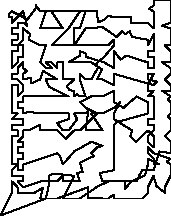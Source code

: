 unitsize(0.001cm);
// 64534.8
draw((200,400)--(0,0));
draw((0,0)--(800,300));
draw((800,300)--(850,520));
draw((850,520)--(850,700));
draw((850,700)--(939,740));
draw((939,740)--(1300,700));
draw((1300,700)--(1100,300));
draw((1100,300)--(1200,300));
draw((1200,300)--(1300,300));
draw((1300,300)--(1400,300));
draw((1400,300)--(1710,510));
draw((1710,510)--(1900,600));
draw((1900,600)--(2000,600));
draw((2000,600)--(2400,600));
draw((2400,600)--(2450,710));
draw((2450,710)--(2500,800));
draw((2500,800)--(2600,800));
draw((2600,800)--(2700,800));
draw((2700,800)--(2800,1130));
draw((2800,1130)--(3000,1100));
draw((3000,1100)--(3000,1200));
draw((3000,1200)--(3000,1300));
draw((3000,1300)--(2900,1400));
draw((2900,1400)--(3000,1500));
draw((3000,1500)--(3000,1600));
draw((3000,1600)--(3000,1700));
draw((3000,1700)--(2950,1750));
draw((2950,1750)--(3000,1800));
draw((3000,1800)--(3000,1900));
draw((3000,1900)--(3000,2000));
draw((3000,2000)--(2950,2050));
draw((2950,2050)--(3000,2100));
draw((3000,2100)--(2850,2200));
draw((2850,2200)--(3000,2200));
draw((3000,2200)--(3000,2300));
draw((3000,2300)--(2900,2400));
draw((2900,2400)--(3000,2500));
draw((3000,2500)--(3000,2600));
draw((3000,2600)--(2850,2700));
draw((2850,2700)--(3000,2700));
draw((3000,2700)--(3000,2800));
draw((3000,2800)--(3000,2900));
draw((3000,2900)--(2900,3000));
draw((2900,3000)--(3000,3000));
draw((3000,3000)--(3000,3100));
draw((3000,3100)--(3000,3200));
draw((3000,3200)--(3000,3300));
draw((3000,3300)--(2850,3350));
draw((2850,3350)--(3000,3400));
draw((3000,3400)--(3000,3500));
draw((3000,3500)--(3000,3600));
draw((3000,3600)--(3000,3700));
draw((3000,3700)--(3000,3800));
draw((3000,3800)--(2700,3800));
draw((2700,3800)--(2700,3700));
draw((2700,3700)--(2620,3650));
draw((2620,3650)--(2700,3600));
draw((2700,3600)--(2700,3500));
draw((2700,3500)--(2700,3400));
draw((2700,3400)--(2700,3300));
draw((2700,3300)--(2600,3400));
draw((2600,3400)--(2300,3400));
draw((2300,3400)--(2300,3500));
draw((2300,3500)--(2000,3500));
draw((2000,3500)--(1900,3520));
draw((1900,3520)--(1829,3450));
draw((1829,3450)--(1720,3409));
draw((1720,3409)--(1700,3600));
draw((1700,3600)--(1600,3600));
draw((1600,3600)--(1400,3600));
draw((1400,3600)--(1200,3300));
draw((1200,3300)--(900,3000));
draw((900,3000)--(1000,3000));
draw((1000,3000)--(1100,3000));
draw((1100,3000)--(1200,3000));
draw((1200,3000)--(1400,3000));
draw((1400,3000)--(1500,3000));
draw((1500,3000)--(1600,3000));
draw((1600,3000)--(1900,3000));
draw((1900,3000)--(2000,3100));
draw((2000,3100)--(2000,3000));
draw((2000,3000)--(1829,2800));
draw((1829,2800)--(1690,2680));
draw((1690,2680)--(1720,2610));
draw((1720,2610)--(1600,2400));
draw((1600,2400)--(1500,2400));
draw((1500,2400)--(1400,2500));
draw((1400,2500)--(1400,2400));
draw((1400,2400)--(1500,2100));
draw((1500,2100)--(1400,2100));
draw((1400,2100)--(1350,2140));
draw((1350,2140)--(1300,2100));
draw((1300,2100)--(1300,2200));
draw((1300,2200)--(1220,2210));
draw((1220,2210)--(1170,2280));
draw((1170,2280)--(1300,2400));
draw((1300,2400)--(1200,2400));
draw((1200,2400)--(1100,2400));
draw((1100,2400)--(1100,2700));
draw((1100,2700)--(1000,2700));
draw((1000,2700)--(1000,2600));
draw((1000,2600)--(900,2700));
draw((900,2700)--(800,2700));
draw((800,2700)--(910,2600));
draw((910,2600)--(800,2600));
draw((800,2600)--(700,2700));
draw((700,2700)--(800,3000));
draw((800,3000)--(700,3000));
draw((700,3000)--(500,3100));
draw((500,3100)--(520,3200));
draw((520,3200)--(400,3300));
draw((400,3300)--(400,3200));
draw((400,3200)--(400,3100));
draw((400,3100)--(300,3000));
draw((300,3000)--(300,2900));
draw((300,2900)--(200,2900));
draw((200,2900)--(200,2800));
draw((200,2800)--(200,2700));
draw((200,2700)--(200,2600));
draw((200,2600)--(300,2700));
draw((300,2700)--(300,2800));
draw((300,2800)--(400,2800));
draw((400,2800)--(400,2900));
draw((400,2900)--(400,3000));
draw((400,3000)--(200,3000));
draw((200,3000)--(200,3100));
draw((200,3100)--(300,3100));
draw((300,3100)--(300,3200));
draw((300,3200)--(200,3200));
draw((200,3200)--(200,3300));
draw((200,3300)--(300,3300));
draw((300,3300)--(300,3400));
draw((300,3400)--(400,3400));
draw((400,3400)--(469,3350));
draw((469,3350)--(400,3600));
draw((400,3600)--(300,3500));
draw((300,3500)--(200,3400));
draw((200,3400)--(200,3500));
draw((200,3500)--(150,3500));
draw((150,3500)--(150,3550));
draw((150,3550)--(200,3600));
draw((200,3600)--(400,3500));
draw((400,3500)--(469,3450));
draw((469,3450)--(620,3650));
draw((620,3650)--(620,3709));
draw((620,3709)--(700,3600));
draw((700,3600)--(900,3600));
draw((900,3600)--(1100,3300));
draw((1100,3300)--(1000,3300));
draw((1000,3300)--(900,3300));
draw((900,3300)--(800,3300));
draw((800,3300)--(700,3300));
draw((700,3300)--(800,3600));
draw((800,3600)--(1000,3600));
draw((1000,3600)--(1100,3600));
draw((1100,3600)--(1200,3600));
draw((1200,3600)--(1300,3600));
draw((1300,3600)--(1500,3600));
draw((1500,3600)--(1400,3300));
draw((1400,3300)--(1300,3300));
draw((1300,3300)--(1300,3000));
draw((1300,3000)--(1500,3300));
draw((1500,3300)--(1600,3300));
draw((1600,3300)--(1790,3330));
draw((1790,3330)--(2050,3150));
draw((2050,3150)--(2100,3200));
draw((2100,3200)--(2150,3250));
draw((2150,3250)--(2200,3200));
draw((2200,3200)--(2280,3250));
draw((2280,3250)--(2320,3150));
draw((2320,3150)--(2600,3100));
draw((2600,3100)--(2600,3000));
draw((2600,3000)--(2700,3200));
draw((2700,3200)--(2700,3100));
draw((2700,3100)--(2700,3000));
draw((2700,3000)--(2700,2900));
draw((2700,2900)--(2600,2900));
draw((2600,2900)--(2600,2800));
draw((2600,2800)--(2700,2800));
draw((2700,2800)--(2700,2700));
draw((2700,2700)--(2700,2600));
draw((2700,2600)--(2600,2600));
draw((2600,2600)--(2600,2700));
draw((2600,2700)--(2220,2820));
draw((2220,2820)--(2120,2750));
draw((2120,2750)--(2000,2900));
draw((2000,2900)--(2000,2800));
draw((2000,2800)--(2000,2700));
draw((2000,2700)--(2000,2600));
draw((2000,2600)--(1829,2700));
draw((1829,2700)--(1500,2800));
draw((1500,2800)--(1500,2860));
draw((1500,2860)--(1400,2900));
draw((1400,2900)--(1400,2820));
draw((1400,2820)--(1200,2700));
draw((1200,2700)--(1300,2700));
draw((1300,2700)--(1400,2700));
draw((1400,2700)--(1500,2700));
draw((1500,2700)--(1600,2700));
draw((1600,2700)--(1790,2580));
draw((1790,2580)--(1700,2400));
draw((1700,2400)--(1800,2400));
draw((1800,2400)--(2000,2300));
draw((2000,2300)--(2000,2400));
draw((2000,2400)--(2000,2500));
draw((2000,2500)--(2700,2300));
draw((2700,2300)--(2760,2360));
draw((2760,2360)--(2600,2400));
draw((2600,2400)--(2600,2500));
draw((2600,2500)--(2700,2500));
draw((2700,2500)--(2600,2300));
draw((2600,2300)--(2600,2200));
draw((2600,2200)--(2700,2200));
draw((2700,2200)--(2600,2100));
draw((2600,2100)--(2700,2100));
draw((2700,2100)--(2700,2000));
draw((2700,2000)--(2700,1900));
draw((2700,1900)--(2700,1800));
draw((2700,1800)--(2700,1700));
draw((2700,1700)--(2600,1700));
draw((2600,1700)--(2600,1600));
draw((2600,1600)--(2700,1600));
draw((2700,1600)--(2700,1500));
draw((2700,1500)--(2600,1400));
draw((2600,1400)--(2600,1300));
draw((2600,1300)--(2700,1200));
draw((2700,1200)--(2700,1300));
draw((2700,1300)--(2700,1400));
draw((2700,1400)--(2600,1500));
draw((2600,1500)--(2390,1300));
draw((2390,1300)--(2290,1400));
draw((2290,1400)--(2320,1500));
draw((2320,1500)--(2000,1700));
draw((2000,1700)--(2000,1800));
draw((2000,1800)--(2110,2000));
draw((2110,2000)--(2000,1900));
draw((2000,1900)--(1800,1800));
draw((1800,1800)--(1600,1800));
draw((1600,1800)--(1800,1500));
draw((1800,1500)--(1700,1500));
draw((1700,1500)--(1600,1500));
draw((1600,1500)--(1500,1500));
draw((1500,1500)--(1550,1850));
draw((1550,1850)--(1500,1800));
draw((1500,1800)--(1400,1800));
draw((1400,1800)--(1300,1800));
draw((1300,1800)--(1350,1700));
draw((1350,1700)--(1200,1500));
draw((1200,1500)--(1100,1500));
draw((1100,1500)--(1000,1629));
draw((1000,1629)--(1200,1700));
draw((1200,1700)--(1200,1800));
draw((1200,1800)--(1100,1800));
draw((1100,1800)--(1000,1800));
draw((1000,1800)--(900,1800));
draw((900,1800)--(800,1800));
draw((800,1800)--(700,1800));
draw((700,1800)--(500,1829));
draw((500,1829)--(400,1800));
draw((400,1800)--(400,1900));
draw((400,1900)--(300,1900));
draw((300,1900)--(300,2000));
draw((300,2000)--(400,2000));
draw((400,2000)--(400,2100));
draw((400,2100)--(530,2100));
draw((530,2100)--(700,2100));
draw((700,2100)--(800,2100));
draw((800,2100)--(900,2100));
draw((900,2100)--(1000,2100));
draw((1000,2100)--(1100,2100));
draw((1100,2100)--(1200,2100));
draw((1200,2100)--(950,2220));
draw((950,2220)--(850,2280));
draw((850,2280)--(800,2400));
draw((800,2400)--(900,2400));
draw((900,2400)--(1000,2400));
draw((1000,2400)--(750,2550));
draw((750,2550)--(700,2400));
draw((700,2400)--(540,2330));
draw((540,2330)--(540,2430));
draw((540,2430)--(400,2400));
draw((400,2400)--(400,2500));
draw((400,2500)--(469,2550));
draw((469,2550)--(400,2600));
draw((400,2600)--(400,2700));
draw((400,2700)--(300,2600));
draw((300,2600)--(300,2500));
draw((300,2500)--(200,2500));
draw((200,2500)--(200,2400));
draw((200,2400)--(300,2400));
draw((300,2400)--(400,2300));
draw((400,2300)--(400,2200));
draw((400,2200)--(300,2100));
draw((300,2100)--(300,2200));
draw((300,2200)--(300,2300));
draw((300,2300)--(200,2300));
draw((200,2300)--(200,2200));
draw((200,2200)--(200,2100));
draw((200,2100)--(200,2000));
draw((200,2000)--(200,1900));
draw((200,1900)--(200,1800));
draw((200,1800)--(300,1800));
draw((300,1800)--(200,1700));
draw((200,1700)--(300,1700));
draw((300,1700)--(400,1700));
draw((400,1700)--(400,1600));
draw((400,1600)--(300,1600));
draw((300,1600)--(200,1600));
draw((200,1600)--(200,1500));
draw((200,1500)--(300,1500));
draw((300,1500)--(300,1400));
draw((300,1400)--(200,1400));
draw((200,1400)--(200,1300));
draw((200,1300)--(200,1200));
draw((200,1200)--(200,1100));
draw((200,1100)--(200,1000));
draw((200,1000)--(200,900));
draw((200,900)--(300,900));
draw((300,900)--(200,800));
draw((200,800)--(200,700));
draw((200,700)--(300,700));
draw((300,700)--(400,700));
draw((400,700)--(400,600));
draw((400,600)--(300,600));
draw((300,600)--(400,500));
draw((400,500)--(700,600));
draw((700,600)--(800,600));
draw((800,600)--(900,600));
draw((900,600)--(1000,600));
draw((1000,600)--(1100,700));
draw((1100,700)--(1100,600));
draw((1100,600)--(1200,600));
draw((1200,600)--(1300,600));
draw((1300,600)--(1400,600));
draw((1400,600)--(1350,750));
draw((1350,750)--(1450,770));
draw((1450,770)--(1400,930));
draw((1400,930)--(1650,1050));
draw((1650,1050)--(1600,1100));
draw((1600,1100)--(1700,1200));
draw((1700,1200)--(1800,1230));
draw((1800,1230)--(1600,1300));
draw((1600,1300)--(1300,1130));
draw((1300,1130)--(1100,900));
draw((1100,900)--(1050,1050));
draw((1050,1050)--(1000,1100));
draw((1000,1100)--(800,1030));
draw((800,1030)--(400,900));
draw((400,900)--(400,800));
draw((400,800)--(300,800));
draw((300,800)--(300,1000));
draw((300,1000)--(400,1000));
draw((400,1000)--(400,1100));
draw((400,1100)--(300,1100));
draw((300,1100)--(300,1200));
draw((300,1200)--(400,1200));
draw((400,1200)--(400,1300));
draw((400,1300)--(300,1300));
draw((300,1300)--(400,1400));
draw((400,1400)--(400,1500));
draw((400,1500)--(500,1500));
draw((500,1500)--(700,1600));
draw((700,1600)--(700,1500));
draw((700,1500)--(800,1500));
draw((800,1500)--(900,1500));
draw((900,1500)--(1000,1500));
draw((1000,1500)--(1150,1350));
draw((1150,1350)--(1300,1500));
draw((1300,1500)--(1400,1500));
draw((1400,1500)--(1700,1800));
draw((1700,1800)--(1500,1900));
draw((1500,1900)--(1400,2000));
draw((1400,2000)--(1600,2100));
draw((1600,2100)--(1700,2100));
draw((1700,2100)--(1800,2100));
draw((1800,2100)--(2000,2200));
draw((2000,2200)--(2000,2100));
draw((2000,2100)--(2000,2000));
draw((2000,2000)--(2170,1900));
draw((2170,1900)--(2400,2100));
draw((2400,2100)--(2600,2000));
draw((2600,2000)--(2600,1900));
draw((2600,1900)--(2600,1800));
draw((2600,1800)--(2060,1650));
draw((2060,1650)--(2000,1600));
draw((2000,1600)--(2000,1500));
draw((2000,1500)--(2000,1400));
draw((2000,1400)--(2000,1300));
draw((2000,1300)--(2000,1200));
draw((2000,1200)--(2000,1100));
draw((2000,1100)--(2000,1000));
draw((2000,1000)--(2000,900));
draw((2000,900)--(2000,800));
draw((2000,800)--(1750,750));
draw((1750,750)--(1800,600));
draw((1800,600)--(2100,600));
draw((2100,600)--(2200,600));
draw((2200,600)--(2200,469));
draw((2200,469)--(2300,600));
draw((2300,600)--(2550,710));
draw((2550,710)--(2600,900));
draw((2600,900)--(2600,1000));
draw((2600,1000)--(2800,900));
draw((2800,900)--(2700,900));
draw((2700,900)--(2700,1000));
draw((2700,1000)--(2600,1100));
draw((2600,1100)--(2600,1200));
draw((2600,1200)--(2700,1100));
draw((2700,1100)--(3000,1000));
draw((3000,1000)--(2930,950));
draw((2930,950)--(3000,900));
draw((3000,900)--(3000,800));
draw((3000,800)--(3000,700));
draw((3000,700)--(2900,500));
draw((2900,500)--(2900,400));
draw((2900,400)--(2750,520));
draw((2750,520)--(2700,700));
draw((2700,700)--(2600,500));
draw((2600,500)--(2600,400));
draw((2600,400)--(2500,300));
draw((2500,300)--(2400,300));
draw((2400,300)--(2300,300));
draw((2300,300)--(2200,300));
draw((2200,300)--(2100,300));
draw((2100,300)--(2000,300));
draw((2000,300)--(2000,370));
draw((2000,370)--(1900,300));
draw((1900,300)--(1800,300));
draw((1800,300)--(1710,310));
draw((1710,310)--(1550,300));
draw((1550,300)--(1550,500));
draw((1550,500)--(1000,300));
draw((1000,300)--(900,300));
draw((900,300)--(700,300));
draw((700,300)--(750,490));
draw((750,490)--(600,400));
draw((600,400)--(400,400));
draw((400,400)--(300,400));
draw((300,400)--(300,500));
draw((300,500)--(200,600));
draw((200,600)--(200,500));
draw((200,500)--(200,400));

